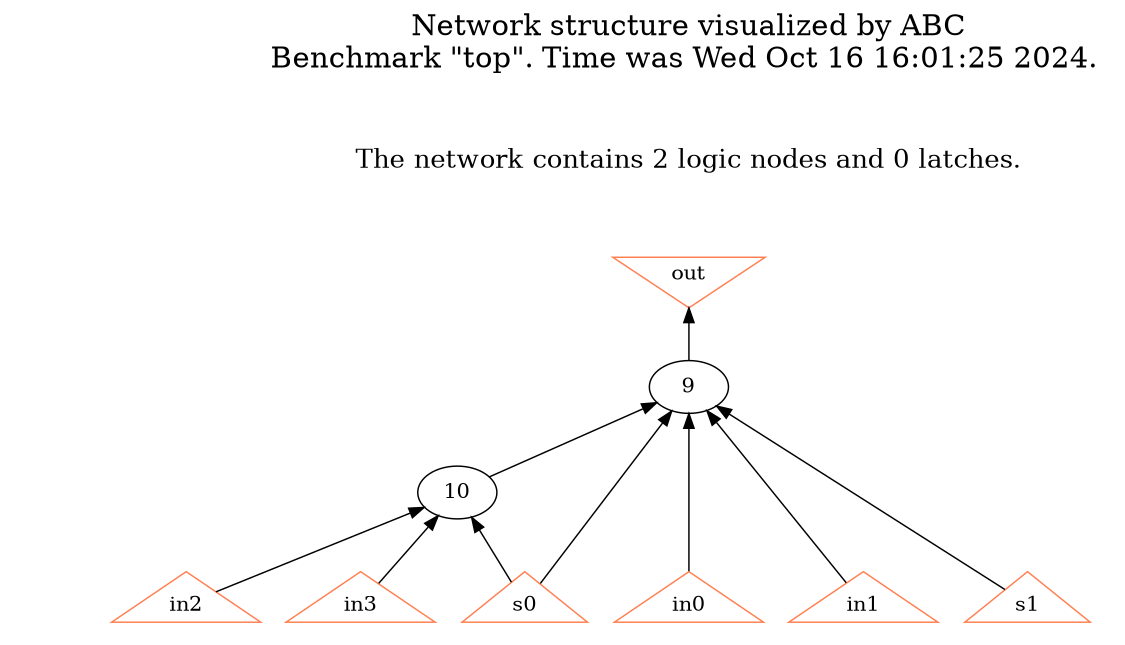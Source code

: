 # Network structure generated by ABC

digraph network {
size = "7.5,10";
center = true;
edge [dir = back];

{
  node [shape = plaintext];
  edge [style = invis];
  LevelTitle1 [label=""];
  LevelTitle2 [label=""];
  Level3 [label = ""];
  Level2 [label = ""];
  Level1 [label = ""];
  Level0 [label = ""];
  LevelTitle1 ->  LevelTitle2 ->  Level3 ->  Level2 ->  Level1 ->  Level0;
}

{
  rank = same;
  LevelTitle1;
  title1 [shape=plaintext,
          fontsize=20,
          fontname = "Times-Roman",
          label="Network structure visualized by ABC\nBenchmark \"top\". Time was Wed Oct 16 16:01:25 2024. "
         ];
}

{
  rank = same;
  LevelTitle2;
  title2 [shape=plaintext,
          fontsize=18,
          fontname = "Times-Roman",
          label="The network contains 2 logic nodes and 0 latches.\n"
         ];
}

{
  rank = same;
  Level3;
  Node7 [label = "out", shape = invtriangle, color = coral, fillcolor = coral];
}

{
  rank = same;
  Level2;
  Node9 [label = "9\n", shape = ellipse];
}

{
  rank = same;
  Level1;
  Node10 [label = "10\n", shape = ellipse];
}

{
  rank = same;
  Level0;
  Node1 [label = "in0", shape = triangle, color = coral, fillcolor = coral];
  Node2 [label = "in1", shape = triangle, color = coral, fillcolor = coral];
  Node3 [label = "in2", shape = triangle, color = coral, fillcolor = coral];
  Node4 [label = "in3", shape = triangle, color = coral, fillcolor = coral];
  Node5 [label = "s0", shape = triangle, color = coral, fillcolor = coral];
  Node6 [label = "s1", shape = triangle, color = coral, fillcolor = coral];
}

title1 -> title2 [style = invis];
title2 -> Node7 [style = invis];
Node7 -> Node9 [style = solid];
Node9 -> Node10 [style = solid];
Node9 -> Node1 [style = solid];
Node9 -> Node2 [style = solid];
Node9 -> Node5 [style = solid];
Node9 -> Node6 [style = solid];
Node10 -> Node3 [style = solid];
Node10 -> Node4 [style = solid];
Node10 -> Node5 [style = solid];
}

